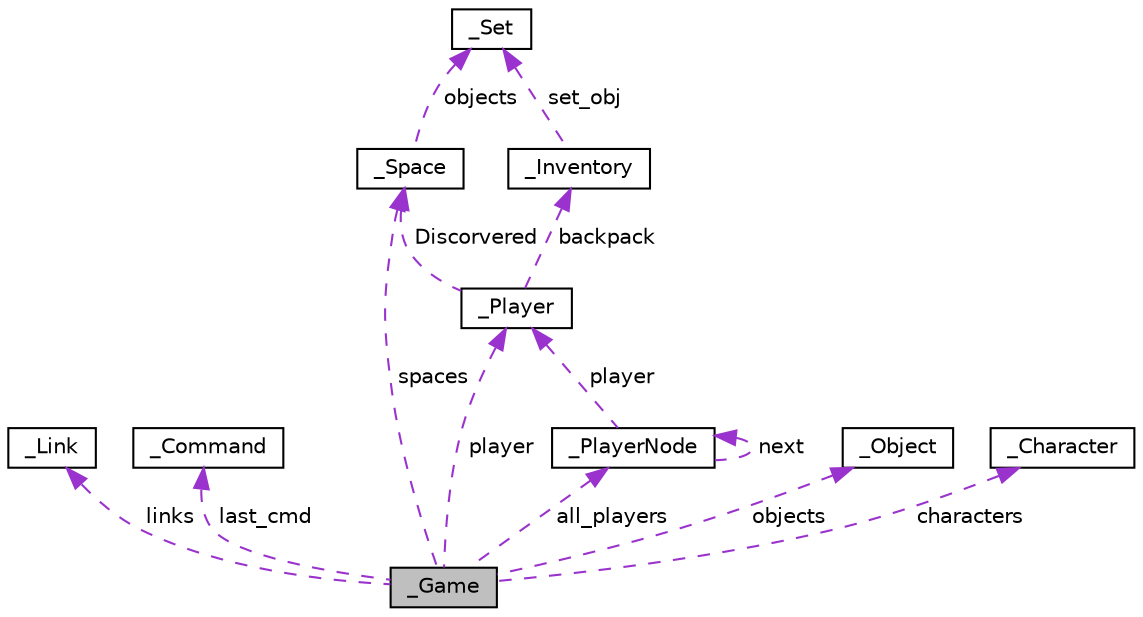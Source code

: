 digraph "_Game"
{
 // LATEX_PDF_SIZE
  edge [fontname="Helvetica",fontsize="10",labelfontname="Helvetica",labelfontsize="10"];
  node [fontname="Helvetica",fontsize="10",shape=record];
  Node1 [label="_Game",height=0.2,width=0.4,color="black", fillcolor="grey75", style="filled", fontcolor="black",tooltip=" "];
  Node2 -> Node1 [dir="back",color="darkorchid3",fontsize="10",style="dashed",label=" links" ,fontname="Helvetica"];
  Node2 [label="_Link",height=0.2,width=0.4,color="black", fillcolor="white", style="filled",URL="$struct__Link.html",tooltip=" "];
  Node3 -> Node1 [dir="back",color="darkorchid3",fontsize="10",style="dashed",label=" last_cmd" ,fontname="Helvetica"];
  Node3 [label="_Command",height=0.2,width=0.4,color="black", fillcolor="white", style="filled",URL="$struct__Command.html",tooltip="Command."];
  Node4 -> Node1 [dir="back",color="darkorchid3",fontsize="10",style="dashed",label=" spaces" ,fontname="Helvetica"];
  Node4 [label="_Space",height=0.2,width=0.4,color="black", fillcolor="white", style="filled",URL="$struct__Space.html",tooltip="Space."];
  Node5 -> Node4 [dir="back",color="darkorchid3",fontsize="10",style="dashed",label=" objects" ,fontname="Helvetica"];
  Node5 [label="_Set",height=0.2,width=0.4,color="black", fillcolor="white", style="filled",URL="$struct__Set.html",tooltip=" "];
  Node6 -> Node1 [dir="back",color="darkorchid3",fontsize="10",style="dashed",label=" objects" ,fontname="Helvetica"];
  Node6 [label="_Object",height=0.2,width=0.4,color="black", fillcolor="white", style="filled",URL="$struct__Object.html",tooltip=" "];
  Node7 -> Node1 [dir="back",color="darkorchid3",fontsize="10",style="dashed",label=" characters" ,fontname="Helvetica"];
  Node7 [label="_Character",height=0.2,width=0.4,color="black", fillcolor="white", style="filled",URL="$struct__Character.html",tooltip=" "];
  Node8 -> Node1 [dir="back",color="darkorchid3",fontsize="10",style="dashed",label=" all_players" ,fontname="Helvetica"];
  Node8 [label="_PlayerNode",height=0.2,width=0.4,color="black", fillcolor="white", style="filled",URL="$struct__PlayerNode.html",tooltip=" "];
  Node8 -> Node8 [dir="back",color="darkorchid3",fontsize="10",style="dashed",label=" next" ,fontname="Helvetica"];
  Node9 -> Node8 [dir="back",color="darkorchid3",fontsize="10",style="dashed",label=" player" ,fontname="Helvetica"];
  Node9 [label="_Player",height=0.2,width=0.4,color="black", fillcolor="white", style="filled",URL="$struct__Player.html",tooltip=" "];
  Node10 -> Node9 [dir="back",color="darkorchid3",fontsize="10",style="dashed",label=" backpack" ,fontname="Helvetica"];
  Node10 [label="_Inventory",height=0.2,width=0.4,color="black", fillcolor="white", style="filled",URL="$struct__Inventory.html",tooltip="Inventory structure."];
  Node5 -> Node10 [dir="back",color="darkorchid3",fontsize="10",style="dashed",label=" set_obj" ,fontname="Helvetica"];
  Node4 -> Node9 [dir="back",color="darkorchid3",fontsize="10",style="dashed",label=" Discorvered" ,fontname="Helvetica"];
  Node9 -> Node1 [dir="back",color="darkorchid3",fontsize="10",style="dashed",label=" player" ,fontname="Helvetica"];
}

